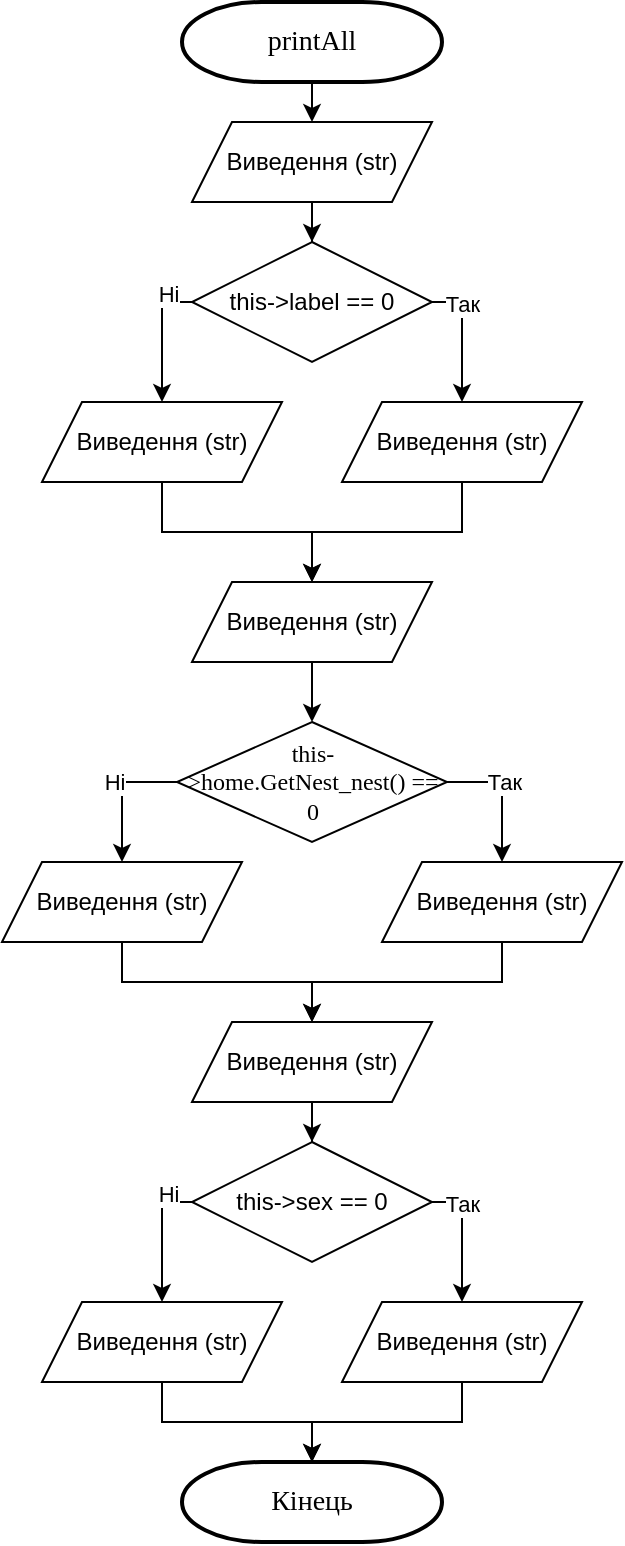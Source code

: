 <mxfile version="14.7.2" pages="2"><diagram name="Page-1" id="aPMfUpU5sbI3zK0HaNv6"><mxGraphModel dx="788" dy="552" grid="1" gridSize="10" guides="1" tooltips="1" connect="1" arrows="1" fold="1" page="1" pageScale="1" pageWidth="827" pageHeight="1169" math="0" shadow="0"><root><mxCell id="0"/><mxCell id="1" parent="0"/><mxCell id="YhiKOFLyhDwv_W1H9Qqn-49" value="" style="edgeStyle=orthogonalEdgeStyle;rounded=0;orthogonalLoop=1;jettySize=auto;html=1;" edge="1" parent="1" source="YhiKOFLyhDwv_W1H9Qqn-45"><mxGeometry relative="1" as="geometry"><mxPoint x="245" y="120" as="targetPoint"/></mxGeometry></mxCell><mxCell id="YhiKOFLyhDwv_W1H9Qqn-45" value="&lt;font face=&quot;Times New Roman&quot;&gt;&lt;span style=&quot;font-size: 14px&quot;&gt;printAll&lt;br&gt;&lt;/span&gt;&lt;/font&gt;" style="strokeWidth=2;html=1;shape=mxgraph.flowchart.terminator;whiteSpace=wrap;" vertex="1" parent="1"><mxGeometry x="180" y="60" width="130" height="40" as="geometry"/></mxCell><mxCell id="YhiKOFLyhDwv_W1H9Qqn-46" value="&lt;font face=&quot;Times New Roman&quot;&gt;&lt;span style=&quot;font-size: 14px&quot;&gt;Кінець&lt;/span&gt;&lt;/font&gt;" style="strokeWidth=2;html=1;shape=mxgraph.flowchart.terminator;whiteSpace=wrap;" vertex="1" parent="1"><mxGeometry x="180" y="790" width="130" height="40" as="geometry"/></mxCell><mxCell id="YhiKOFLyhDwv_W1H9Qqn-55" value="" style="edgeStyle=orthogonalEdgeStyle;rounded=0;orthogonalLoop=1;jettySize=auto;html=1;" edge="1" parent="1" source="YhiKOFLyhDwv_W1H9Qqn-53" target="YhiKOFLyhDwv_W1H9Qqn-54"><mxGeometry relative="1" as="geometry"/></mxCell><mxCell id="YhiKOFLyhDwv_W1H9Qqn-53" value="Виведення (str)" style="shape=parallelogram;perimeter=parallelogramPerimeter;whiteSpace=wrap;html=1;fixedSize=1;" vertex="1" parent="1"><mxGeometry x="185" y="120" width="120" height="40" as="geometry"/></mxCell><mxCell id="YhiKOFLyhDwv_W1H9Qqn-58" style="edgeStyle=orthogonalEdgeStyle;rounded=0;orthogonalLoop=1;jettySize=auto;html=1;entryX=0.5;entryY=0;entryDx=0;entryDy=0;" edge="1" parent="1" source="YhiKOFLyhDwv_W1H9Qqn-54" target="YhiKOFLyhDwv_W1H9Qqn-56"><mxGeometry relative="1" as="geometry"><Array as="points"><mxPoint x="320" y="210"/></Array></mxGeometry></mxCell><mxCell id="YhiKOFLyhDwv_W1H9Qqn-60" value="Так" style="edgeLabel;html=1;align=center;verticalAlign=middle;resizable=0;points=[];" vertex="1" connectable="0" parent="YhiKOFLyhDwv_W1H9Qqn-58"><mxGeometry x="-0.523" relative="1" as="geometry"><mxPoint as="offset"/></mxGeometry></mxCell><mxCell id="YhiKOFLyhDwv_W1H9Qqn-59" style="edgeStyle=orthogonalEdgeStyle;rounded=0;orthogonalLoop=1;jettySize=auto;html=1;entryX=0.5;entryY=0;entryDx=0;entryDy=0;" edge="1" parent="1" source="YhiKOFLyhDwv_W1H9Qqn-54" target="YhiKOFLyhDwv_W1H9Qqn-57"><mxGeometry relative="1" as="geometry"><Array as="points"><mxPoint x="170" y="210"/></Array></mxGeometry></mxCell><mxCell id="YhiKOFLyhDwv_W1H9Qqn-61" value="Ні" style="edgeLabel;html=1;align=center;verticalAlign=middle;resizable=0;points=[];" vertex="1" connectable="0" parent="YhiKOFLyhDwv_W1H9Qqn-59"><mxGeometry x="-0.549" y="-2" relative="1" as="geometry"><mxPoint x="2" y="-2" as="offset"/></mxGeometry></mxCell><mxCell id="YhiKOFLyhDwv_W1H9Qqn-54" value="this-&amp;gt;label == 0" style="rhombus;whiteSpace=wrap;html=1;" vertex="1" parent="1"><mxGeometry x="185" y="180" width="120" height="60" as="geometry"/></mxCell><mxCell id="YhiKOFLyhDwv_W1H9Qqn-64" style="edgeStyle=orthogonalEdgeStyle;rounded=0;orthogonalLoop=1;jettySize=auto;html=1;entryX=0.5;entryY=0;entryDx=0;entryDy=0;" edge="1" parent="1" source="YhiKOFLyhDwv_W1H9Qqn-56" target="YhiKOFLyhDwv_W1H9Qqn-62"><mxGeometry relative="1" as="geometry"/></mxCell><mxCell id="YhiKOFLyhDwv_W1H9Qqn-56" value="Виведення (str)" style="shape=parallelogram;perimeter=parallelogramPerimeter;whiteSpace=wrap;html=1;fixedSize=1;" vertex="1" parent="1"><mxGeometry x="260" y="260" width="120" height="40" as="geometry"/></mxCell><mxCell id="YhiKOFLyhDwv_W1H9Qqn-63" style="edgeStyle=orthogonalEdgeStyle;rounded=0;orthogonalLoop=1;jettySize=auto;html=1;entryX=0.5;entryY=0;entryDx=0;entryDy=0;" edge="1" parent="1" source="YhiKOFLyhDwv_W1H9Qqn-57" target="YhiKOFLyhDwv_W1H9Qqn-62"><mxGeometry relative="1" as="geometry"/></mxCell><mxCell id="YhiKOFLyhDwv_W1H9Qqn-57" value="Виведення (str)" style="shape=parallelogram;perimeter=parallelogramPerimeter;whiteSpace=wrap;html=1;fixedSize=1;" vertex="1" parent="1"><mxGeometry x="110" y="260" width="120" height="40" as="geometry"/></mxCell><mxCell id="YhiKOFLyhDwv_W1H9Qqn-73" style="edgeStyle=orthogonalEdgeStyle;rounded=0;orthogonalLoop=1;jettySize=auto;html=1;entryX=0.5;entryY=0;entryDx=0;entryDy=0;" edge="1" parent="1" source="YhiKOFLyhDwv_W1H9Qqn-62" target="YhiKOFLyhDwv_W1H9Qqn-69"><mxGeometry relative="1" as="geometry"/></mxCell><mxCell id="YhiKOFLyhDwv_W1H9Qqn-62" value="Виведення (str)" style="shape=parallelogram;perimeter=parallelogramPerimeter;whiteSpace=wrap;html=1;fixedSize=1;" vertex="1" parent="1"><mxGeometry x="185" y="350" width="120" height="40" as="geometry"/></mxCell><mxCell id="YhiKOFLyhDwv_W1H9Qqn-65" style="edgeStyle=orthogonalEdgeStyle;rounded=0;orthogonalLoop=1;jettySize=auto;html=1;entryX=0.5;entryY=0;entryDx=0;entryDy=0;" edge="1" parent="1" source="YhiKOFLyhDwv_W1H9Qqn-69" target="YhiKOFLyhDwv_W1H9Qqn-70"><mxGeometry relative="1" as="geometry"><Array as="points"><mxPoint x="340" y="450"/></Array></mxGeometry></mxCell><mxCell id="YhiKOFLyhDwv_W1H9Qqn-66" value="Так" style="edgeLabel;html=1;align=center;verticalAlign=middle;resizable=0;points=[];" vertex="1" connectable="0" parent="YhiKOFLyhDwv_W1H9Qqn-65"><mxGeometry x="-0.523" relative="1" as="geometry"><mxPoint x="12" as="offset"/></mxGeometry></mxCell><mxCell id="YhiKOFLyhDwv_W1H9Qqn-67" style="edgeStyle=orthogonalEdgeStyle;rounded=0;orthogonalLoop=1;jettySize=auto;html=1;entryX=0.5;entryY=0;entryDx=0;entryDy=0;exitX=0;exitY=0.5;exitDx=0;exitDy=0;" edge="1" parent="1" source="YhiKOFLyhDwv_W1H9Qqn-69" target="YhiKOFLyhDwv_W1H9Qqn-71"><mxGeometry relative="1" as="geometry"><Array as="points"><mxPoint x="150" y="450"/></Array></mxGeometry></mxCell><mxCell id="YhiKOFLyhDwv_W1H9Qqn-68" value="Ні" style="edgeLabel;html=1;align=center;verticalAlign=middle;resizable=0;points=[];" vertex="1" connectable="0" parent="YhiKOFLyhDwv_W1H9Qqn-67"><mxGeometry x="-0.549" y="-2" relative="1" as="geometry"><mxPoint x="-17" y="2" as="offset"/></mxGeometry></mxCell><mxCell id="YhiKOFLyhDwv_W1H9Qqn-69" value="&lt;font face=&quot;Times New Roman&quot;&gt;this-&amp;gt;home.GetNest_nest()&amp;nbsp;== 0&lt;/font&gt;" style="rhombus;whiteSpace=wrap;html=1;" vertex="1" parent="1"><mxGeometry x="177.5" y="420" width="135" height="60" as="geometry"/></mxCell><mxCell id="YhiKOFLyhDwv_W1H9Qqn-84" style="edgeStyle=orthogonalEdgeStyle;rounded=0;orthogonalLoop=1;jettySize=auto;html=1;entryX=0.5;entryY=0;entryDx=0;entryDy=0;" edge="1" parent="1" source="YhiKOFLyhDwv_W1H9Qqn-70" target="YhiKOFLyhDwv_W1H9Qqn-75"><mxGeometry relative="1" as="geometry"/></mxCell><mxCell id="YhiKOFLyhDwv_W1H9Qqn-70" value="Виведення (str)" style="shape=parallelogram;perimeter=parallelogramPerimeter;whiteSpace=wrap;html=1;fixedSize=1;" vertex="1" parent="1"><mxGeometry x="280" y="490" width="120" height="40" as="geometry"/></mxCell><mxCell id="YhiKOFLyhDwv_W1H9Qqn-83" style="edgeStyle=orthogonalEdgeStyle;rounded=0;orthogonalLoop=1;jettySize=auto;html=1;entryX=0.5;entryY=0;entryDx=0;entryDy=0;" edge="1" parent="1" source="YhiKOFLyhDwv_W1H9Qqn-71" target="YhiKOFLyhDwv_W1H9Qqn-75"><mxGeometry relative="1" as="geometry"/></mxCell><mxCell id="YhiKOFLyhDwv_W1H9Qqn-71" value="Виведення (str)" style="shape=parallelogram;perimeter=parallelogramPerimeter;whiteSpace=wrap;html=1;fixedSize=1;" vertex="1" parent="1"><mxGeometry x="90" y="490" width="120" height="40" as="geometry"/></mxCell><mxCell id="YhiKOFLyhDwv_W1H9Qqn-74" value="" style="edgeStyle=orthogonalEdgeStyle;rounded=0;orthogonalLoop=1;jettySize=auto;html=1;" edge="1" parent="1" source="YhiKOFLyhDwv_W1H9Qqn-75" target="YhiKOFLyhDwv_W1H9Qqn-80"><mxGeometry relative="1" as="geometry"/></mxCell><mxCell id="YhiKOFLyhDwv_W1H9Qqn-75" value="Виведення (str)" style="shape=parallelogram;perimeter=parallelogramPerimeter;whiteSpace=wrap;html=1;fixedSize=1;" vertex="1" parent="1"><mxGeometry x="185" y="570" width="120" height="40" as="geometry"/></mxCell><mxCell id="YhiKOFLyhDwv_W1H9Qqn-76" style="edgeStyle=orthogonalEdgeStyle;rounded=0;orthogonalLoop=1;jettySize=auto;html=1;entryX=0.5;entryY=0;entryDx=0;entryDy=0;" edge="1" parent="1" source="YhiKOFLyhDwv_W1H9Qqn-80" target="YhiKOFLyhDwv_W1H9Qqn-81"><mxGeometry relative="1" as="geometry"><Array as="points"><mxPoint x="320" y="660"/></Array></mxGeometry></mxCell><mxCell id="YhiKOFLyhDwv_W1H9Qqn-77" value="Так" style="edgeLabel;html=1;align=center;verticalAlign=middle;resizable=0;points=[];" vertex="1" connectable="0" parent="YhiKOFLyhDwv_W1H9Qqn-76"><mxGeometry x="-0.523" relative="1" as="geometry"><mxPoint as="offset"/></mxGeometry></mxCell><mxCell id="YhiKOFLyhDwv_W1H9Qqn-78" style="edgeStyle=orthogonalEdgeStyle;rounded=0;orthogonalLoop=1;jettySize=auto;html=1;entryX=0.5;entryY=0;entryDx=0;entryDy=0;" edge="1" parent="1" source="YhiKOFLyhDwv_W1H9Qqn-80" target="YhiKOFLyhDwv_W1H9Qqn-82"><mxGeometry relative="1" as="geometry"><Array as="points"><mxPoint x="170" y="660"/></Array></mxGeometry></mxCell><mxCell id="YhiKOFLyhDwv_W1H9Qqn-79" value="Ні" style="edgeLabel;html=1;align=center;verticalAlign=middle;resizable=0;points=[];" vertex="1" connectable="0" parent="YhiKOFLyhDwv_W1H9Qqn-78"><mxGeometry x="-0.549" y="-2" relative="1" as="geometry"><mxPoint x="2" y="-2" as="offset"/></mxGeometry></mxCell><mxCell id="YhiKOFLyhDwv_W1H9Qqn-80" value="this-&amp;gt;sex == 0" style="rhombus;whiteSpace=wrap;html=1;" vertex="1" parent="1"><mxGeometry x="185" y="630" width="120" height="60" as="geometry"/></mxCell><mxCell id="YhiKOFLyhDwv_W1H9Qqn-86" style="edgeStyle=orthogonalEdgeStyle;rounded=0;orthogonalLoop=1;jettySize=auto;html=1;entryX=0.5;entryY=0;entryDx=0;entryDy=0;entryPerimeter=0;" edge="1" parent="1" source="YhiKOFLyhDwv_W1H9Qqn-81" target="YhiKOFLyhDwv_W1H9Qqn-46"><mxGeometry relative="1" as="geometry"/></mxCell><mxCell id="YhiKOFLyhDwv_W1H9Qqn-81" value="Виведення (str)" style="shape=parallelogram;perimeter=parallelogramPerimeter;whiteSpace=wrap;html=1;fixedSize=1;" vertex="1" parent="1"><mxGeometry x="260" y="710" width="120" height="40" as="geometry"/></mxCell><mxCell id="YhiKOFLyhDwv_W1H9Qqn-85" style="edgeStyle=orthogonalEdgeStyle;rounded=0;orthogonalLoop=1;jettySize=auto;html=1;entryX=0.5;entryY=0;entryDx=0;entryDy=0;entryPerimeter=0;" edge="1" parent="1" source="YhiKOFLyhDwv_W1H9Qqn-82" target="YhiKOFLyhDwv_W1H9Qqn-46"><mxGeometry relative="1" as="geometry"/></mxCell><mxCell id="YhiKOFLyhDwv_W1H9Qqn-82" value="Виведення (str)" style="shape=parallelogram;perimeter=parallelogramPerimeter;whiteSpace=wrap;html=1;fixedSize=1;" vertex="1" parent="1"><mxGeometry x="110" y="710" width="120" height="40" as="geometry"/></mxCell></root></mxGraphModel></diagram><diagram name="Страница 2" id="jKZ8ai88Ojl3T2xLVwb_"><mxGraphModel dx="946" dy="662" grid="1" gridSize="10" guides="1" tooltips="1" connect="1" arrows="1" fold="1" page="1" pageScale="1" pageWidth="827" pageHeight="1169" math="0" shadow="0"><root><mxCell id="AQ9sg2AnDLijqYYVcCZK-0"/><mxCell id="AQ9sg2AnDLijqYYVcCZK-1" parent="AQ9sg2AnDLijqYYVcCZK-0"/><mxCell id="AQ9sg2AnDLijqYYVcCZK-2" value="" style="edgeStyle=orthogonalEdgeStyle;rounded=0;orthogonalLoop=1;jettySize=auto;html=1;endArrow=classic;endFill=1;fontFamily=Times New Roman;fontSize=14;" parent="AQ9sg2AnDLijqYYVcCZK-1" source="AQ9sg2AnDLijqYYVcCZK-3" target="AQ9sg2AnDLijqYYVcCZK-7" edge="1"><mxGeometry relative="1" as="geometry"/></mxCell><mxCell id="AQ9sg2AnDLijqYYVcCZK-3" value="&lt;p style=&quot;margin: 0px ; font-stretch: normal ; font-size: 12px ; line-height: normal ; font-family: &amp;#34;helvetica neue&amp;#34;&quot;&gt;free_matrix&lt;/p&gt;" style="strokeWidth=2;html=1;shape=mxgraph.flowchart.terminator;whiteSpace=wrap;fontFamily=Times New Roman;fontSize=14;" parent="AQ9sg2AnDLijqYYVcCZK-1" vertex="1"><mxGeometry x="250" y="100" width="100" height="50" as="geometry"/></mxCell><mxCell id="AQ9sg2AnDLijqYYVcCZK-4" value="&lt;p style=&quot;margin: 0px ; font-stretch: normal ; font-size: 12px ; line-height: normal ; font-family: &amp;#34;helvetica neue&amp;#34;&quot;&gt;Кінець&lt;/p&gt;" style="strokeWidth=2;html=1;shape=mxgraph.flowchart.terminator;whiteSpace=wrap;fontFamily=Times New Roman;fontSize=14;" parent="AQ9sg2AnDLijqYYVcCZK-1" vertex="1"><mxGeometry x="250" y="570" width="100" height="50" as="geometry"/></mxCell><mxCell id="AQ9sg2AnDLijqYYVcCZK-5" value="" style="edgeStyle=orthogonalEdgeStyle;rounded=0;orthogonalLoop=1;jettySize=auto;html=1;endArrow=classic;endFill=1;fontFamily=Times New Roman;fontSize=14;" parent="AQ9sg2AnDLijqYYVcCZK-1" source="AQ9sg2AnDLijqYYVcCZK-7" target="AQ9sg2AnDLijqYYVcCZK-10" edge="1"><mxGeometry relative="1" as="geometry"/></mxCell><mxCell id="AQ9sg2AnDLijqYYVcCZK-6" style="edgeStyle=orthogonalEdgeStyle;rounded=0;orthogonalLoop=1;jettySize=auto;html=1;entryX=0.5;entryY=0;entryDx=0;entryDy=0;endArrow=classic;endFill=1;fontFamily=Times New Roman;fontSize=14;" parent="AQ9sg2AnDLijqYYVcCZK-1" source="AQ9sg2AnDLijqYYVcCZK-7" target="AQ9sg2AnDLijqYYVcCZK-14" edge="1"><mxGeometry relative="1" as="geometry"><Array as="points"><mxPoint x="410" y="210"/><mxPoint x="410" y="460"/><mxPoint x="300" y="460"/></Array></mxGeometry></mxCell><mxCell id="AQ9sg2AnDLijqYYVcCZK-7" value="i := 0..column, i++" style="verticalLabelPosition=middle;verticalAlign=middle;html=1;shape=hexagon;perimeter=hexagonPerimeter2;arcSize=6;size=0.27;strokeWidth=1;fontFamily=Times New Roman;fontSize=14;align=center;labelPosition=center;" parent="AQ9sg2AnDLijqYYVcCZK-1" vertex="1"><mxGeometry x="240" y="180" width="120" height="60" as="geometry"/></mxCell><mxCell id="AQ9sg2AnDLijqYYVcCZK-8" value="" style="edgeStyle=orthogonalEdgeStyle;rounded=0;orthogonalLoop=1;jettySize=auto;html=1;endArrow=classic;endFill=1;fontFamily=Times New Roman;fontSize=14;" parent="AQ9sg2AnDLijqYYVcCZK-1" source="AQ9sg2AnDLijqYYVcCZK-10" target="AQ9sg2AnDLijqYYVcCZK-12" edge="1"><mxGeometry relative="1" as="geometry"/></mxCell><mxCell id="AQ9sg2AnDLijqYYVcCZK-9" style="edgeStyle=orthogonalEdgeStyle;rounded=0;orthogonalLoop=1;jettySize=auto;html=1;entryX=0;entryY=0.5;entryDx=0;entryDy=0;endArrow=classic;endFill=1;fontFamily=Times New Roman;fontSize=14;" parent="AQ9sg2AnDLijqYYVcCZK-1" source="AQ9sg2AnDLijqYYVcCZK-10" target="AQ9sg2AnDLijqYYVcCZK-7" edge="1"><mxGeometry relative="1" as="geometry"><Array as="points"><mxPoint x="380" y="300"/><mxPoint x="380" y="440"/><mxPoint x="200" y="440"/><mxPoint x="200" y="210"/></Array></mxGeometry></mxCell><mxCell id="AQ9sg2AnDLijqYYVcCZK-10" value="j := 0..row, j++" style="verticalLabelPosition=middle;verticalAlign=middle;html=1;shape=hexagon;perimeter=hexagonPerimeter2;arcSize=6;size=0.27;strokeWidth=1;fontFamily=Times New Roman;fontSize=14;align=center;labelPosition=center;" parent="AQ9sg2AnDLijqYYVcCZK-1" vertex="1"><mxGeometry x="240" y="270" width="120" height="60" as="geometry"/></mxCell><mxCell id="AQ9sg2AnDLijqYYVcCZK-11" style="edgeStyle=orthogonalEdgeStyle;rounded=0;orthogonalLoop=1;jettySize=auto;html=1;entryX=0;entryY=0.5;entryDx=0;entryDy=0;endArrow=classic;endFill=1;fontFamily=Times New Roman;fontSize=14;" parent="AQ9sg2AnDLijqYYVcCZK-1" source="AQ9sg2AnDLijqYYVcCZK-12" target="AQ9sg2AnDLijqYYVcCZK-10" edge="1"><mxGeometry relative="1" as="geometry"><Array as="points"><mxPoint x="300" y="390"/><mxPoint x="220" y="390"/><mxPoint x="220" y="300"/></Array></mxGeometry></mxCell><mxCell id="AQ9sg2AnDLijqYYVcCZK-12" value="Звільнення кожного елементу двухмірного масив" style="rounded=0;whiteSpace=wrap;html=1;strokeWidth=1;fontFamily=Times New Roman;fontSize=14;" parent="AQ9sg2AnDLijqYYVcCZK-1" vertex="1"><mxGeometry x="240" y="360" width="120" height="60" as="geometry"/></mxCell><mxCell id="AQ9sg2AnDLijqYYVcCZK-13" value="" style="edgeStyle=orthogonalEdgeStyle;rounded=0;orthogonalLoop=1;jettySize=auto;html=1;endArrow=classic;endFill=1;fontFamily=Times New Roman;fontSize=14;" parent="AQ9sg2AnDLijqYYVcCZK-1" source="AQ9sg2AnDLijqYYVcCZK-14" target="AQ9sg2AnDLijqYYVcCZK-4" edge="1"><mxGeometry relative="1" as="geometry"/></mxCell><mxCell id="AQ9sg2AnDLijqYYVcCZK-14" value="Звільнення двухмірного масив" style="rounded=0;whiteSpace=wrap;html=1;strokeWidth=1;fontFamily=Times New Roman;fontSize=14;" parent="AQ9sg2AnDLijqYYVcCZK-1" vertex="1"><mxGeometry x="240" y="480" width="120" height="60" as="geometry"/></mxCell></root></mxGraphModel></diagram></mxfile>